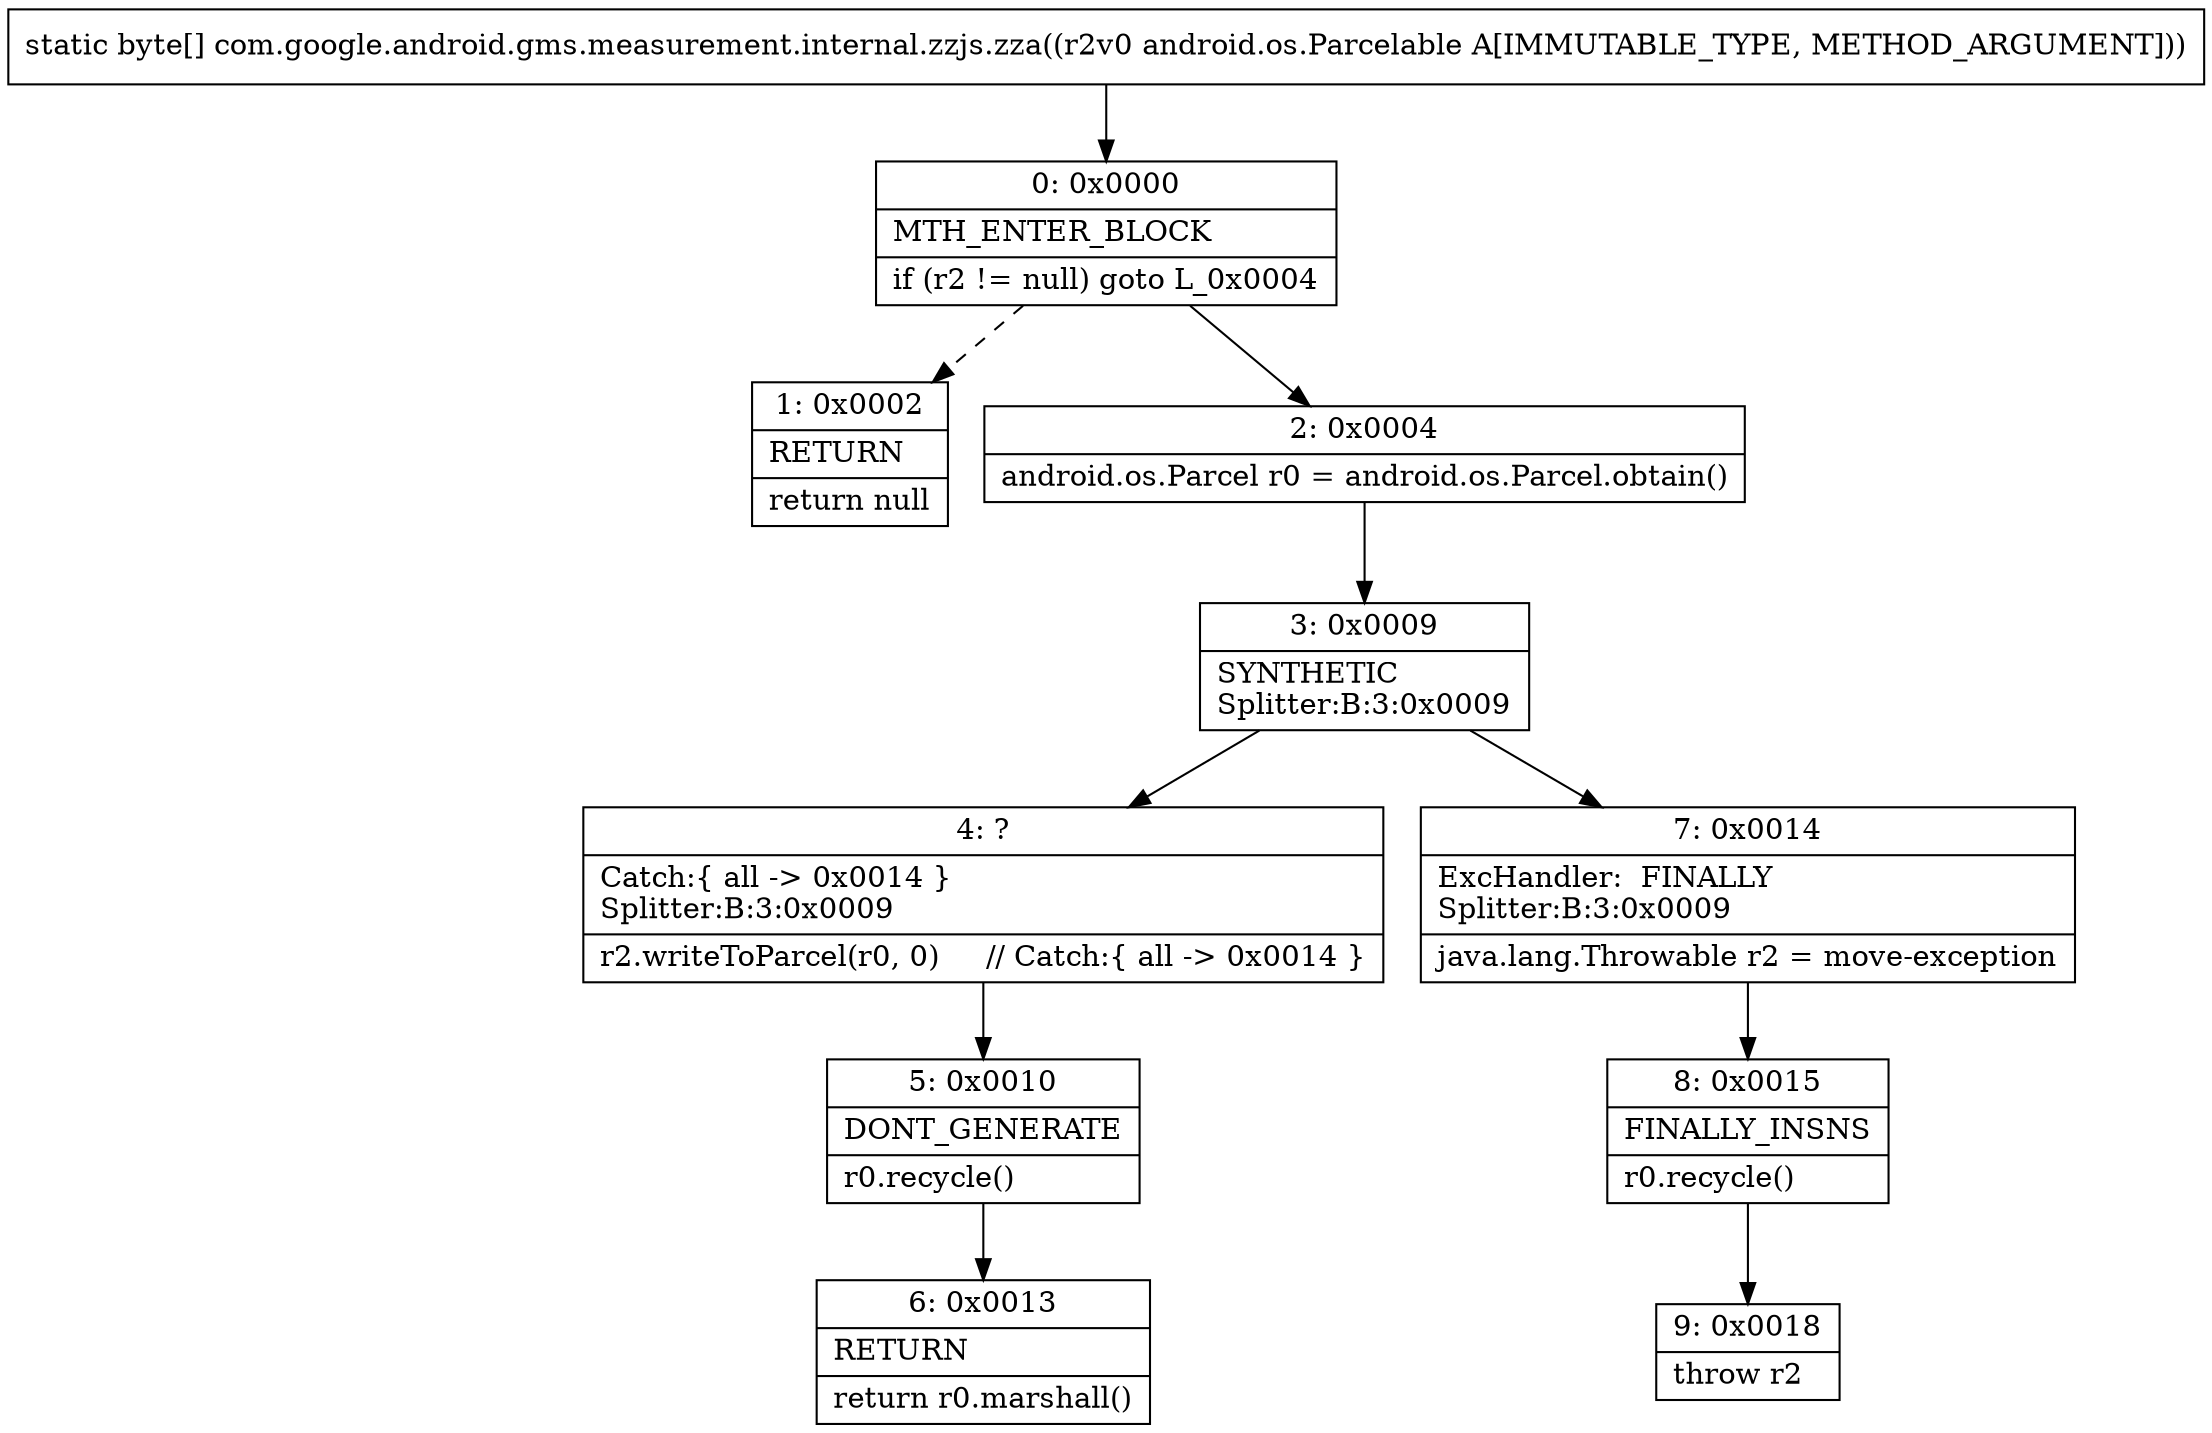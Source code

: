digraph "CFG forcom.google.android.gms.measurement.internal.zzjs.zza(Landroid\/os\/Parcelable;)[B" {
Node_0 [shape=record,label="{0\:\ 0x0000|MTH_ENTER_BLOCK\l|if (r2 != null) goto L_0x0004\l}"];
Node_1 [shape=record,label="{1\:\ 0x0002|RETURN\l|return null\l}"];
Node_2 [shape=record,label="{2\:\ 0x0004|android.os.Parcel r0 = android.os.Parcel.obtain()\l}"];
Node_3 [shape=record,label="{3\:\ 0x0009|SYNTHETIC\lSplitter:B:3:0x0009\l}"];
Node_4 [shape=record,label="{4\:\ ?|Catch:\{ all \-\> 0x0014 \}\lSplitter:B:3:0x0009\l|r2.writeToParcel(r0, 0)     \/\/ Catch:\{ all \-\> 0x0014 \}\l}"];
Node_5 [shape=record,label="{5\:\ 0x0010|DONT_GENERATE\l|r0.recycle()\l}"];
Node_6 [shape=record,label="{6\:\ 0x0013|RETURN\l|return r0.marshall()\l}"];
Node_7 [shape=record,label="{7\:\ 0x0014|ExcHandler:  FINALLY\lSplitter:B:3:0x0009\l|java.lang.Throwable r2 = move\-exception\l}"];
Node_8 [shape=record,label="{8\:\ 0x0015|FINALLY_INSNS\l|r0.recycle()\l}"];
Node_9 [shape=record,label="{9\:\ 0x0018|throw r2\l}"];
MethodNode[shape=record,label="{static byte[] com.google.android.gms.measurement.internal.zzjs.zza((r2v0 android.os.Parcelable A[IMMUTABLE_TYPE, METHOD_ARGUMENT])) }"];
MethodNode -> Node_0;
Node_0 -> Node_1[style=dashed];
Node_0 -> Node_2;
Node_2 -> Node_3;
Node_3 -> Node_4;
Node_3 -> Node_7;
Node_4 -> Node_5;
Node_5 -> Node_6;
Node_7 -> Node_8;
Node_8 -> Node_9;
}

